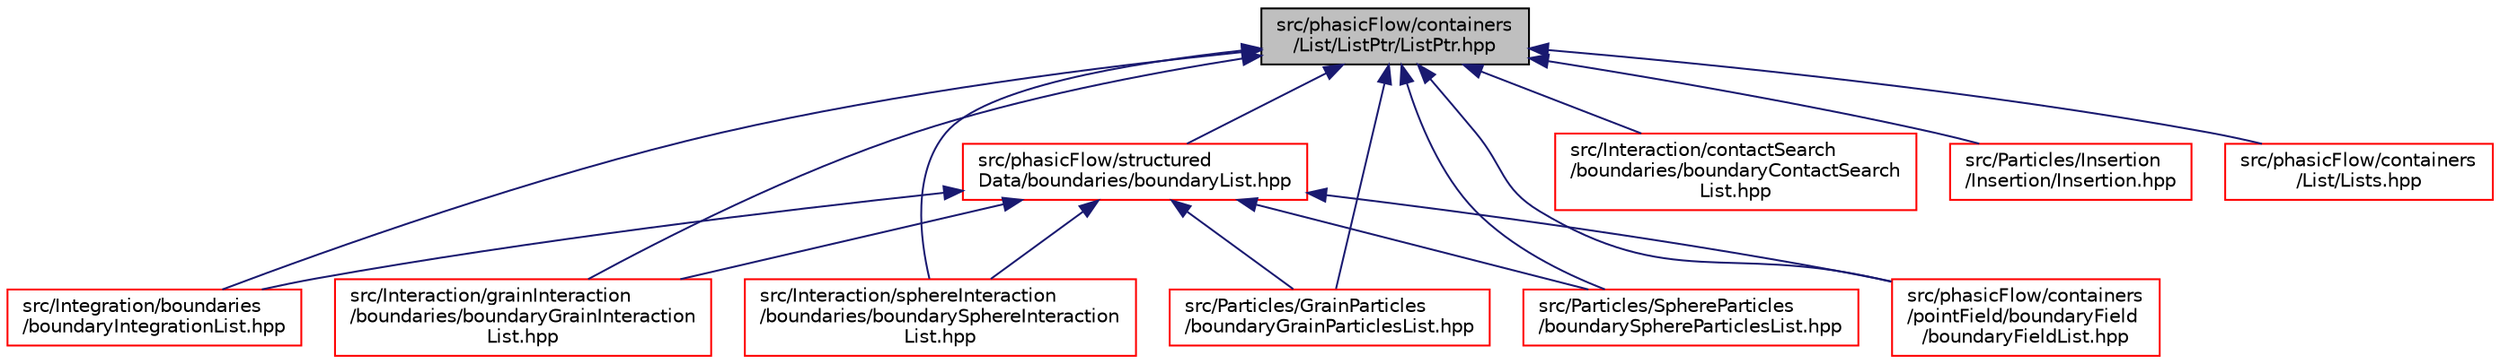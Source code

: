 digraph "src/phasicFlow/containers/List/ListPtr/ListPtr.hpp"
{
 // LATEX_PDF_SIZE
  edge [fontname="Helvetica",fontsize="10",labelfontname="Helvetica",labelfontsize="10"];
  node [fontname="Helvetica",fontsize="10",shape=record];
  Node1 [label="src/phasicFlow/containers\l/List/ListPtr/ListPtr.hpp",height=0.2,width=0.4,color="black", fillcolor="grey75", style="filled", fontcolor="black",tooltip=" "];
  Node1 -> Node2 [dir="back",color="midnightblue",fontsize="10",style="solid",fontname="Helvetica"];
  Node2 [label="src/Integration/boundaries\l/boundaryIntegrationList.hpp",height=0.2,width=0.4,color="red", fillcolor="white", style="filled",URL="$boundaryIntegrationList_8hpp.html",tooltip=" "];
  Node1 -> Node6 [dir="back",color="midnightblue",fontsize="10",style="solid",fontname="Helvetica"];
  Node6 [label="src/Interaction/contactSearch\l/boundaries/boundaryContactSearch\lList.hpp",height=0.2,width=0.4,color="red", fillcolor="white", style="filled",URL="$boundaryContactSearchList_8hpp.html",tooltip=" "];
  Node1 -> Node10 [dir="back",color="midnightblue",fontsize="10",style="solid",fontname="Helvetica"];
  Node10 [label="src/Interaction/grainInteraction\l/boundaries/boundaryGrainInteraction\lList.hpp",height=0.2,width=0.4,color="red", fillcolor="white", style="filled",URL="$boundaryGrainInteractionList_8hpp.html",tooltip=" "];
  Node1 -> Node15 [dir="back",color="midnightblue",fontsize="10",style="solid",fontname="Helvetica"];
  Node15 [label="src/Interaction/sphereInteraction\l/boundaries/boundarySphereInteraction\lList.hpp",height=0.2,width=0.4,color="red", fillcolor="white", style="filled",URL="$boundarySphereInteractionList_8hpp.html",tooltip=" "];
  Node1 -> Node20 [dir="back",color="midnightblue",fontsize="10",style="solid",fontname="Helvetica"];
  Node20 [label="src/Particles/GrainParticles\l/boundaryGrainParticlesList.hpp",height=0.2,width=0.4,color="red", fillcolor="white", style="filled",URL="$boundaryGrainParticlesList_8hpp.html",tooltip=" "];
  Node1 -> Node29 [dir="back",color="midnightblue",fontsize="10",style="solid",fontname="Helvetica"];
  Node29 [label="src/Particles/Insertion\l/Insertion/Insertion.hpp",height=0.2,width=0.4,color="red", fillcolor="white", style="filled",URL="$Insertion_8hpp.html",tooltip=" "];
  Node1 -> Node33 [dir="back",color="midnightblue",fontsize="10",style="solid",fontname="Helvetica"];
  Node33 [label="src/Particles/SphereParticles\l/boundarySphereParticlesList.hpp",height=0.2,width=0.4,color="red", fillcolor="white", style="filled",URL="$boundarySphereParticlesList_8hpp.html",tooltip=" "];
  Node1 -> Node44 [dir="back",color="midnightblue",fontsize="10",style="solid",fontname="Helvetica"];
  Node44 [label="src/phasicFlow/containers\l/List/Lists.hpp",height=0.2,width=0.4,color="red", fillcolor="white", style="filled",URL="$Lists_8hpp.html",tooltip=" "];
  Node1 -> Node162 [dir="back",color="midnightblue",fontsize="10",style="solid",fontname="Helvetica"];
  Node162 [label="src/phasicFlow/containers\l/pointField/boundaryField\l/boundaryFieldList.hpp",height=0.2,width=0.4,color="red", fillcolor="white", style="filled",URL="$boundaryFieldList_8hpp.html",tooltip=" "];
  Node1 -> Node163 [dir="back",color="midnightblue",fontsize="10",style="solid",fontname="Helvetica"];
  Node163 [label="src/phasicFlow/structured\lData/boundaries/boundaryList.hpp",height=0.2,width=0.4,color="red", fillcolor="white", style="filled",URL="$boundaryList_8hpp.html",tooltip=" "];
  Node163 -> Node2 [dir="back",color="midnightblue",fontsize="10",style="solid",fontname="Helvetica"];
  Node163 -> Node10 [dir="back",color="midnightblue",fontsize="10",style="solid",fontname="Helvetica"];
  Node163 -> Node15 [dir="back",color="midnightblue",fontsize="10",style="solid",fontname="Helvetica"];
  Node163 -> Node20 [dir="back",color="midnightblue",fontsize="10",style="solid",fontname="Helvetica"];
  Node163 -> Node33 [dir="back",color="midnightblue",fontsize="10",style="solid",fontname="Helvetica"];
  Node163 -> Node162 [dir="back",color="midnightblue",fontsize="10",style="solid",fontname="Helvetica"];
}
